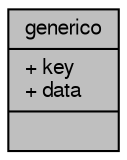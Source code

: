 digraph "generico"
{
  edge [fontname="FreeSans",fontsize="10",labelfontname="FreeSans",labelfontsize="10"];
  node [fontname="FreeSans",fontsize="10",shape=record];
  Node1 [label="{generico\n|+ key\l+ data\l|}",height=0.2,width=0.4,color="black", fillcolor="grey75", style="filled", fontcolor="black"];
}
